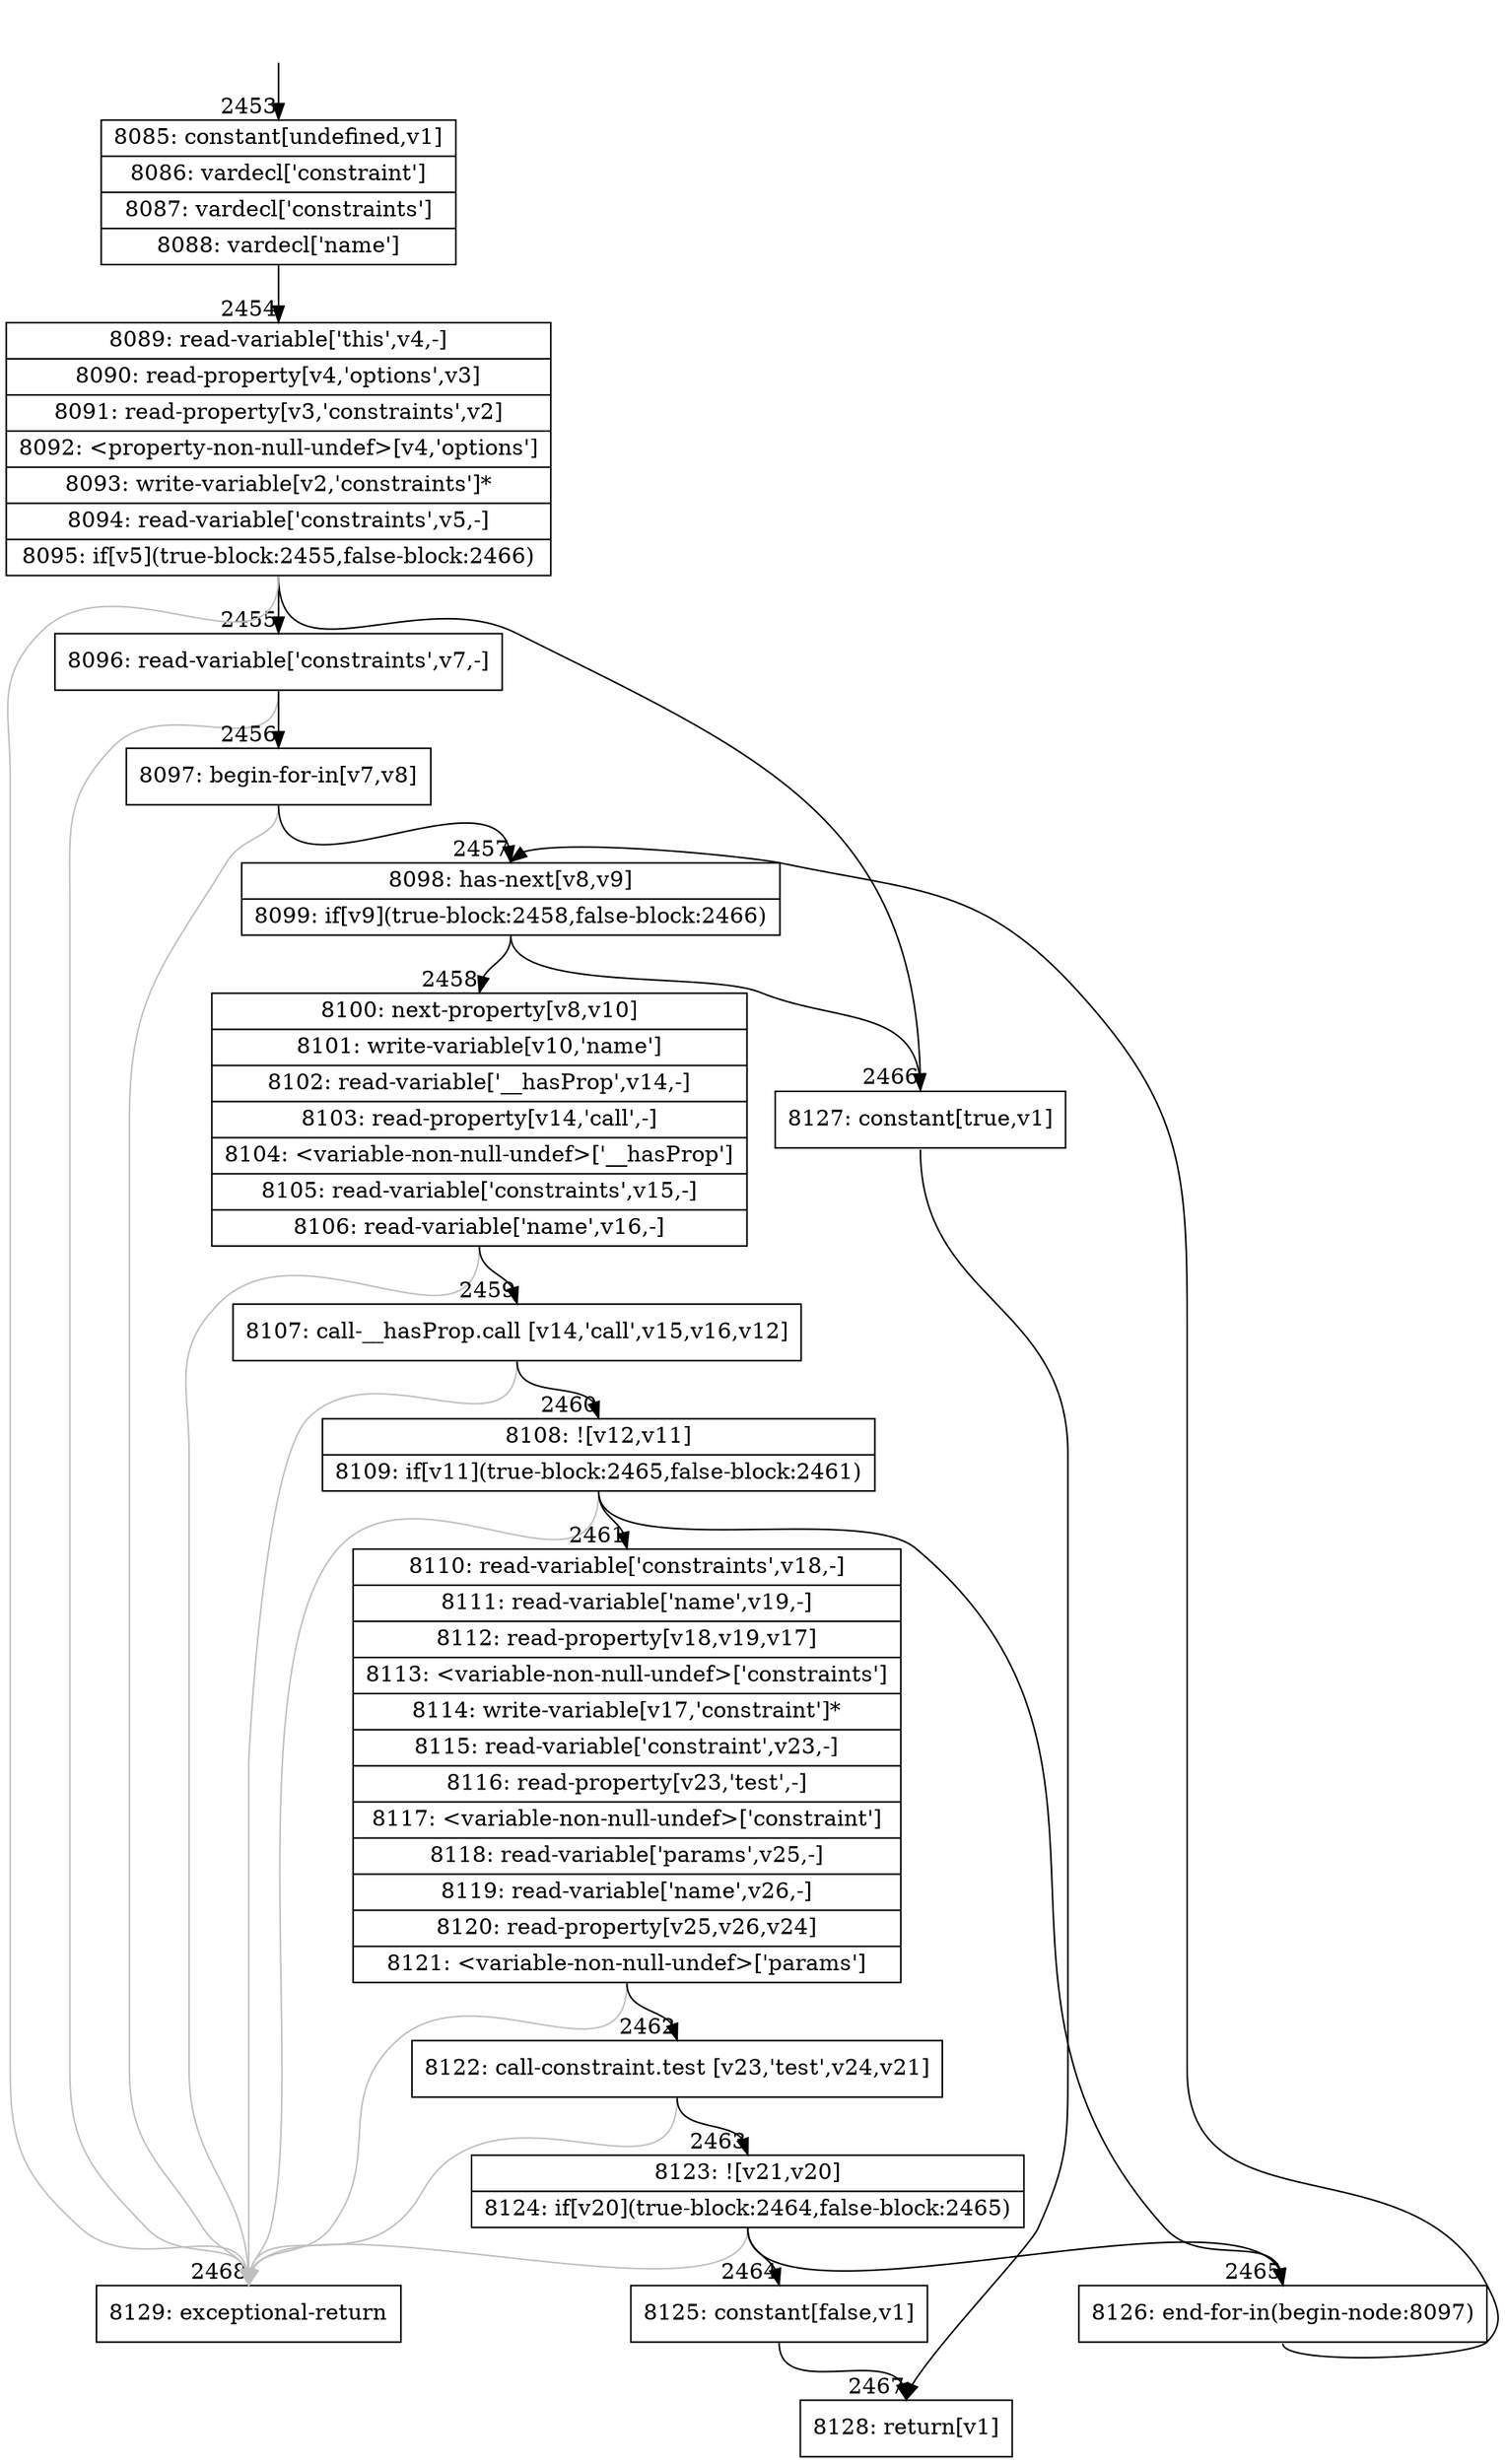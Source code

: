 digraph {
rankdir="TD"
BB_entry193[shape=none,label=""];
BB_entry193 -> BB2453 [tailport=s, headport=n, headlabel="    2453"]
BB2453 [shape=record label="{8085: constant[undefined,v1]|8086: vardecl['constraint']|8087: vardecl['constraints']|8088: vardecl['name']}" ] 
BB2453 -> BB2454 [tailport=s, headport=n, headlabel="      2454"]
BB2454 [shape=record label="{8089: read-variable['this',v4,-]|8090: read-property[v4,'options',v3]|8091: read-property[v3,'constraints',v2]|8092: \<property-non-null-undef\>[v4,'options']|8093: write-variable[v2,'constraints']*|8094: read-variable['constraints',v5,-]|8095: if[v5](true-block:2455,false-block:2466)}" ] 
BB2454 -> BB2455 [tailport=s, headport=n, headlabel="      2455"]
BB2454 -> BB2466 [tailport=s, headport=n, headlabel="      2466"]
BB2454 -> BB2468 [tailport=s, headport=n, color=gray, headlabel="      2468"]
BB2455 [shape=record label="{8096: read-variable['constraints',v7,-]}" ] 
BB2455 -> BB2456 [tailport=s, headport=n, headlabel="      2456"]
BB2455 -> BB2468 [tailport=s, headport=n, color=gray]
BB2456 [shape=record label="{8097: begin-for-in[v7,v8]}" ] 
BB2456 -> BB2457 [tailport=s, headport=n, headlabel="      2457"]
BB2456 -> BB2468 [tailport=s, headport=n, color=gray]
BB2457 [shape=record label="{8098: has-next[v8,v9]|8099: if[v9](true-block:2458,false-block:2466)}" ] 
BB2457 -> BB2458 [tailport=s, headport=n, headlabel="      2458"]
BB2457 -> BB2466 [tailport=s, headport=n]
BB2458 [shape=record label="{8100: next-property[v8,v10]|8101: write-variable[v10,'name']|8102: read-variable['__hasProp',v14,-]|8103: read-property[v14,'call',-]|8104: \<variable-non-null-undef\>['__hasProp']|8105: read-variable['constraints',v15,-]|8106: read-variable['name',v16,-]}" ] 
BB2458 -> BB2459 [tailport=s, headport=n, headlabel="      2459"]
BB2458 -> BB2468 [tailport=s, headport=n, color=gray]
BB2459 [shape=record label="{8107: call-__hasProp.call [v14,'call',v15,v16,v12]}" ] 
BB2459 -> BB2460 [tailport=s, headport=n, headlabel="      2460"]
BB2459 -> BB2468 [tailport=s, headport=n, color=gray]
BB2460 [shape=record label="{8108: ![v12,v11]|8109: if[v11](true-block:2465,false-block:2461)}" ] 
BB2460 -> BB2465 [tailport=s, headport=n, headlabel="      2465"]
BB2460 -> BB2461 [tailport=s, headport=n, headlabel="      2461"]
BB2460 -> BB2468 [tailport=s, headport=n, color=gray]
BB2461 [shape=record label="{8110: read-variable['constraints',v18,-]|8111: read-variable['name',v19,-]|8112: read-property[v18,v19,v17]|8113: \<variable-non-null-undef\>['constraints']|8114: write-variable[v17,'constraint']*|8115: read-variable['constraint',v23,-]|8116: read-property[v23,'test',-]|8117: \<variable-non-null-undef\>['constraint']|8118: read-variable['params',v25,-]|8119: read-variable['name',v26,-]|8120: read-property[v25,v26,v24]|8121: \<variable-non-null-undef\>['params']}" ] 
BB2461 -> BB2462 [tailport=s, headport=n, headlabel="      2462"]
BB2461 -> BB2468 [tailport=s, headport=n, color=gray]
BB2462 [shape=record label="{8122: call-constraint.test [v23,'test',v24,v21]}" ] 
BB2462 -> BB2463 [tailport=s, headport=n, headlabel="      2463"]
BB2462 -> BB2468 [tailport=s, headport=n, color=gray]
BB2463 [shape=record label="{8123: ![v21,v20]|8124: if[v20](true-block:2464,false-block:2465)}" ] 
BB2463 -> BB2464 [tailport=s, headport=n, headlabel="      2464"]
BB2463 -> BB2465 [tailport=s, headport=n]
BB2463 -> BB2468 [tailport=s, headport=n, color=gray]
BB2464 [shape=record label="{8125: constant[false,v1]}" ] 
BB2464 -> BB2467 [tailport=s, headport=n, headlabel="      2467"]
BB2465 [shape=record label="{8126: end-for-in(begin-node:8097)}" ] 
BB2465 -> BB2457 [tailport=s, headport=n]
BB2466 [shape=record label="{8127: constant[true,v1]}" ] 
BB2466 -> BB2467 [tailport=s, headport=n]
BB2467 [shape=record label="{8128: return[v1]}" ] 
BB2468 [shape=record label="{8129: exceptional-return}" ] 
//#$~ 2187
}
